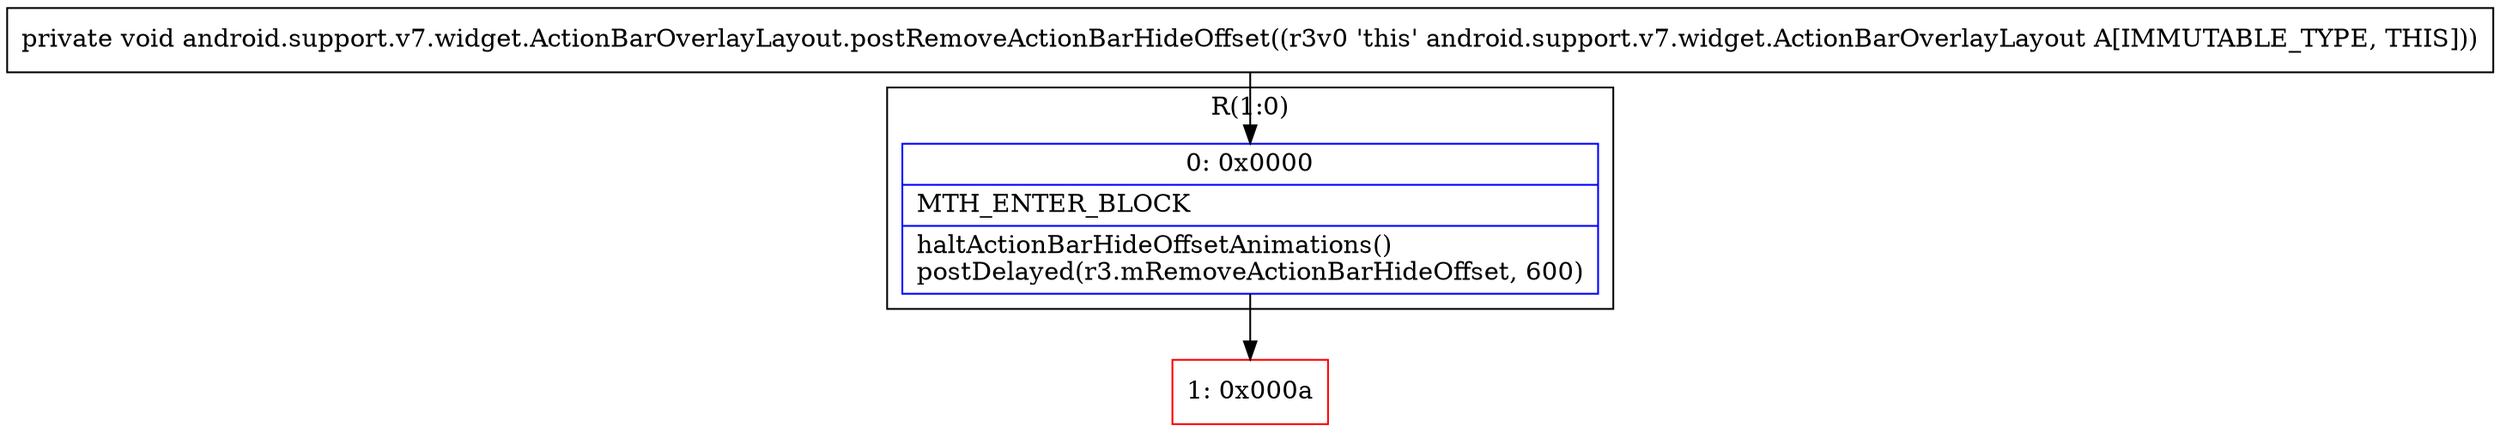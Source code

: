 digraph "CFG forandroid.support.v7.widget.ActionBarOverlayLayout.postRemoveActionBarHideOffset()V" {
subgraph cluster_Region_1175681299 {
label = "R(1:0)";
node [shape=record,color=blue];
Node_0 [shape=record,label="{0\:\ 0x0000|MTH_ENTER_BLOCK\l|haltActionBarHideOffsetAnimations()\lpostDelayed(r3.mRemoveActionBarHideOffset, 600)\l}"];
}
Node_1 [shape=record,color=red,label="{1\:\ 0x000a}"];
MethodNode[shape=record,label="{private void android.support.v7.widget.ActionBarOverlayLayout.postRemoveActionBarHideOffset((r3v0 'this' android.support.v7.widget.ActionBarOverlayLayout A[IMMUTABLE_TYPE, THIS])) }"];
MethodNode -> Node_0;
Node_0 -> Node_1;
}

